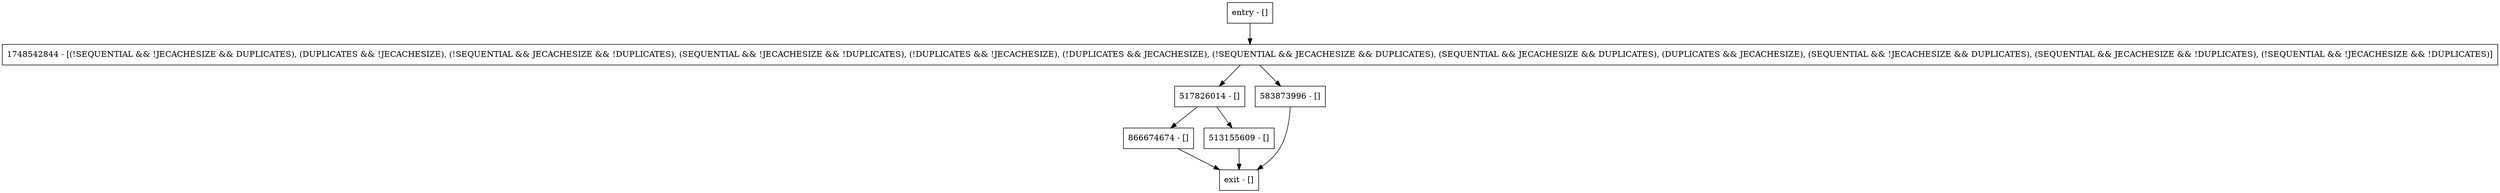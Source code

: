 digraph getLsn {
node [shape=record];
entry [label="entry - []"];
exit [label="exit - []"];
866674674 [label="866674674 - []"];
517826014 [label="517826014 - []"];
513155609 [label="513155609 - []"];
583873996 [label="583873996 - []"];
1748542844 [label="1748542844 - [(!SEQUENTIAL && !JECACHESIZE && DUPLICATES), (DUPLICATES && !JECACHESIZE), (!SEQUENTIAL && JECACHESIZE && !DUPLICATES), (SEQUENTIAL && !JECACHESIZE && !DUPLICATES), (!DUPLICATES && !JECACHESIZE), (!DUPLICATES && JECACHESIZE), (!SEQUENTIAL && JECACHESIZE && DUPLICATES), (SEQUENTIAL && JECACHESIZE && DUPLICATES), (DUPLICATES && JECACHESIZE), (SEQUENTIAL && !JECACHESIZE && DUPLICATES), (SEQUENTIAL && JECACHESIZE && !DUPLICATES), (!SEQUENTIAL && !JECACHESIZE && !DUPLICATES)]"];
entry;
exit;
entry -> 1748542844;
866674674 -> exit;
517826014 -> 866674674;
517826014 -> 513155609;
513155609 -> exit;
583873996 -> exit;
1748542844 -> 517826014;
1748542844 -> 583873996;
}
